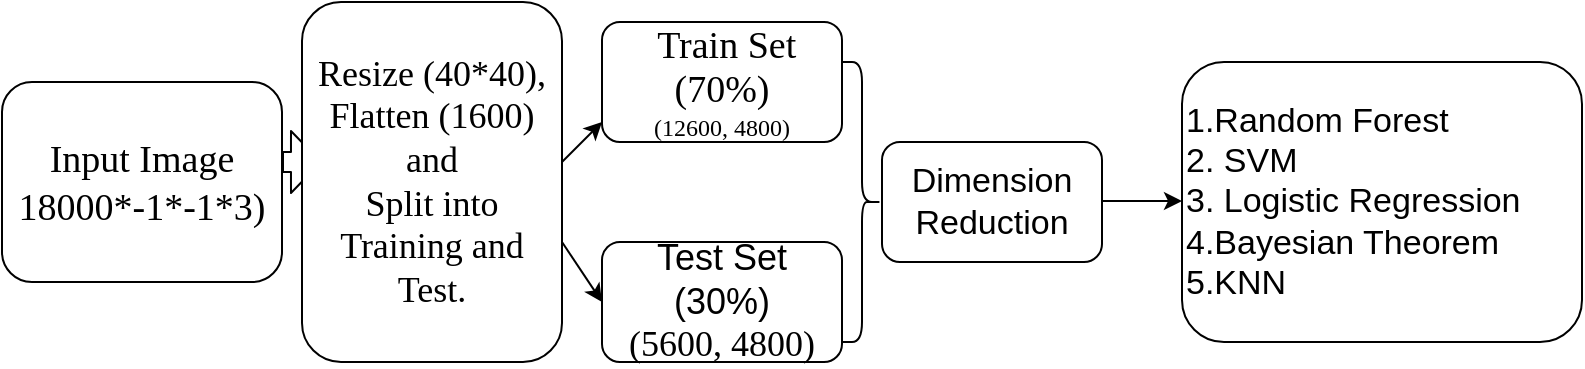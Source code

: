 <mxfile version="14.6.6" type="github">
  <diagram id="P7L_tcnLu_Fz38Bn6goS" name="Page-1">
    <mxGraphModel dx="868" dy="432" grid="1" gridSize="10" guides="1" tooltips="1" connect="1" arrows="1" fold="1" page="1" pageScale="1" pageWidth="850" pageHeight="1100" math="0" shadow="0">
      <root>
        <mxCell id="0" />
        <mxCell id="1" parent="0" />
        <mxCell id="BeYQRY-4uXbT6F4zhxZK-2" value="&lt;pre style=&quot;font-size: 19px&quot;&gt;&lt;font style=&quot;font-size: 19px&quot; face=&quot;Times New Roman&quot;&gt;Input Image&lt;br&gt;18000*-1*-1*3)&lt;br&gt;&lt;/font&gt;&lt;/pre&gt;" style="rounded=1;whiteSpace=wrap;html=1;" parent="1" vertex="1">
          <mxGeometry x="20" y="70" width="140" height="100" as="geometry" />
        </mxCell>
        <mxCell id="BeYQRY-4uXbT6F4zhxZK-3" value="" style="shape=flexArrow;endArrow=classic;html=1;width=10;startSize=4.67;endSize=4.67;" parent="1" edge="1">
          <mxGeometry width="50" height="50" relative="1" as="geometry">
            <mxPoint x="160" y="110" as="sourcePoint" />
            <mxPoint x="180" y="110" as="targetPoint" />
          </mxGeometry>
        </mxCell>
        <mxCell id="BeYQRY-4uXbT6F4zhxZK-4" value="&lt;div style=&quot;font-size: 18px&quot;&gt;&lt;font style=&quot;font-size: 18px&quot; face=&quot;Times New Roman&quot;&gt;Resize (40*40), &lt;br&gt;&lt;/font&gt;&lt;/div&gt;&lt;div style=&quot;font-size: 18px&quot;&gt;&lt;font style=&quot;font-size: 18px&quot; face=&quot;Times New Roman&quot;&gt;Flatten (1600)&lt;/font&gt;&lt;/div&gt;&lt;div style=&quot;font-size: 18px&quot;&gt;&lt;font style=&quot;font-size: 18px&quot; face=&quot;Times New Roman&quot;&gt;and &lt;br&gt;&lt;/font&gt;&lt;/div&gt;&lt;div style=&quot;font-size: 18px&quot;&gt;&lt;font style=&quot;font-size: 18px&quot; face=&quot;Times New Roman&quot;&gt;Split into Training and Test.&lt;br&gt;&lt;/font&gt;&lt;/div&gt;" style="rounded=1;whiteSpace=wrap;html=1;" parent="1" vertex="1">
          <mxGeometry x="170" y="30" width="130" height="180" as="geometry" />
        </mxCell>
        <mxCell id="BeYQRY-4uXbT6F4zhxZK-5" value="&lt;div style=&quot;font-size: 18px&quot;&gt;&lt;font style=&quot;font-size: 18px&quot;&gt;Test Set&lt;/font&gt;&lt;/div&gt;&lt;div style=&quot;font-size: 18px&quot;&gt;&lt;font style=&quot;font-size: 18px&quot;&gt;(30%)&lt;/font&gt;&lt;br&gt;&lt;div&gt;&lt;font face=&quot;Times New Roman&quot;&gt;(5600, 4800)&lt;/font&gt;&lt;br&gt;&lt;/div&gt;&lt;/div&gt;" style="rounded=1;whiteSpace=wrap;html=1;" parent="1" vertex="1">
          <mxGeometry x="320" y="150" width="120" height="60" as="geometry" />
        </mxCell>
        <mxCell id="vDFX2jTvBQ6gPXCqHsiK-2" value="&lt;div&gt;&lt;font style=&quot;font-size: 19px&quot; face=&quot;Times New Roman&quot;&gt;&amp;nbsp;Train Set (70%)&lt;br&gt;&lt;/font&gt;&lt;/div&gt;&lt;div&gt;&lt;font face=&quot;Times New Roman&quot;&gt;(12600, 4800)&lt;/font&gt;&lt;br&gt;&lt;/div&gt;" style="rounded=1;whiteSpace=wrap;html=1;" vertex="1" parent="1">
          <mxGeometry x="320" y="40" width="120" height="60" as="geometry" />
        </mxCell>
        <mxCell id="vDFX2jTvBQ6gPXCqHsiK-4" value="" style="endArrow=classic;html=1;" edge="1" parent="1">
          <mxGeometry width="50" height="50" relative="1" as="geometry">
            <mxPoint x="300" y="110" as="sourcePoint" />
            <mxPoint x="320" y="90" as="targetPoint" />
          </mxGeometry>
        </mxCell>
        <mxCell id="vDFX2jTvBQ6gPXCqHsiK-5" value="" style="endArrow=classic;html=1;" edge="1" parent="1">
          <mxGeometry width="50" height="50" relative="1" as="geometry">
            <mxPoint x="300" y="150" as="sourcePoint" />
            <mxPoint x="320" y="180" as="targetPoint" />
          </mxGeometry>
        </mxCell>
        <mxCell id="vDFX2jTvBQ6gPXCqHsiK-13" value="" style="shape=curlyBracket;whiteSpace=wrap;html=1;rounded=1;flipH=1;" vertex="1" parent="1">
          <mxGeometry x="440" y="60" width="20" height="140" as="geometry" />
        </mxCell>
        <mxCell id="vDFX2jTvBQ6gPXCqHsiK-14" value="&lt;font style=&quot;font-size: 17px&quot;&gt;Dimension Reduction &lt;/font&gt;" style="rounded=1;whiteSpace=wrap;html=1;" vertex="1" parent="1">
          <mxGeometry x="460" y="100" width="110" height="60" as="geometry" />
        </mxCell>
        <mxCell id="vDFX2jTvBQ6gPXCqHsiK-15" value="&lt;div style=&quot;font-size: 17px&quot; align=&quot;left&quot;&gt;&lt;font style=&quot;font-size: 17px&quot;&gt;1.Random Forest&lt;/font&gt;&lt;/div&gt;&lt;div style=&quot;font-size: 17px&quot; align=&quot;left&quot;&gt;&lt;font style=&quot;font-size: 17px&quot;&gt;2. SVM&lt;/font&gt;&lt;/div&gt;&lt;div style=&quot;font-size: 17px&quot; align=&quot;left&quot;&gt;&lt;font style=&quot;font-size: 17px&quot;&gt;3. Logistic Regression&lt;/font&gt;&lt;/div&gt;&lt;div style=&quot;font-size: 17px&quot; align=&quot;left&quot;&gt;&lt;font style=&quot;font-size: 17px&quot;&gt;4.Bayesian Theorem&lt;/font&gt;&lt;/div&gt;&lt;div style=&quot;font-size: 17px&quot; align=&quot;left&quot;&gt;&lt;font style=&quot;font-size: 17px&quot;&gt;5.KNN&lt;br&gt;&lt;/font&gt;&lt;/div&gt;" style="rounded=1;whiteSpace=wrap;html=1;align=left;" vertex="1" parent="1">
          <mxGeometry x="610" y="60" width="200" height="140" as="geometry" />
        </mxCell>
        <mxCell id="vDFX2jTvBQ6gPXCqHsiK-16" value="" style="endArrow=classic;html=1;" edge="1" parent="1">
          <mxGeometry width="50" height="50" relative="1" as="geometry">
            <mxPoint x="570" y="129.5" as="sourcePoint" />
            <mxPoint x="610" y="129.5" as="targetPoint" />
          </mxGeometry>
        </mxCell>
      </root>
    </mxGraphModel>
  </diagram>
</mxfile>
